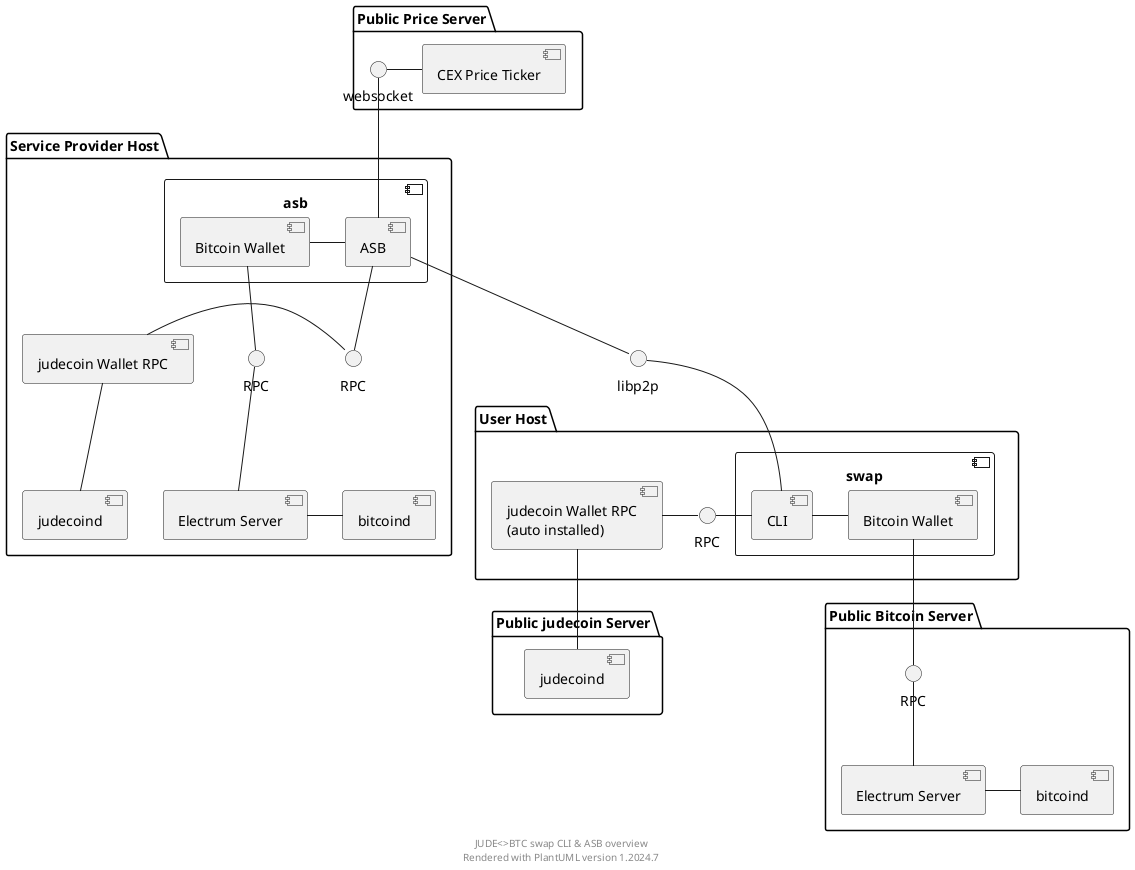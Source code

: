 @startuml

package "User Host" {
    component [judecoin Wallet RPC\n(auto installed)] as CliMonRpc
    () RPC as MonRpcCli
    component "swap" {
        component [CLI] as CLI
        component [Bitcoin Wallet] as CliBitWal
    }
    CliMonRpc - MonRpcCli
    CLI - CliBitWal
    MonRpcCli - CLI
}

package "Public judecoin Server" {
    component "judecoind" as judecoind
}

package "Public Bitcoin Server" {
    component "Electrum Server" as Electrum
    component "bitcoind" as Bitcoind
    () "RPC" as BitRPC
    BitRPC -- Electrum
    Electrum - Bitcoind
}

package "Service Provider Host" {
    component [judecoin Wallet RPC] as AsbMonRpc
    () RPC as MonRpcAsb
    component "asb" {
        component [ASB] as ASB
        component [Bitcoin Wallet] as AsbBitWal
    }
    AsbMonRpc - MonRpcAsb

    component "judecoind" as Asbjudecoind
    component "Electrum Server" as AsbElectrum
    component "bitcoind" as AsbBitcoind

    AsbMonRpc -- Asbjudecoind

    () "RPC" as AsbBitRPC

    AsbBitWal -- AsbBitRPC
    AsbBitRPC -- AsbElectrum
    AsbElectrum - AsbBitcoind

    ASB - AsbBitWal
    ASB -- MonRpcAsb
}

package "Public Price Server" {
    component [CEX Price Ticker] as CEX
    () "websocket" as Ticker
    Ticker - CEX
    Ticker -- ASB
}

CliBitWal -- BitRPC
CliMonRpc -- judecoind

() "libp2p" as Libp2p
Libp2p -- CLI
ASB -- Libp2p

footer JUDE<>BTC swap CLI & ASB overview\nRendered with PlantUML version %version()
@enduml

